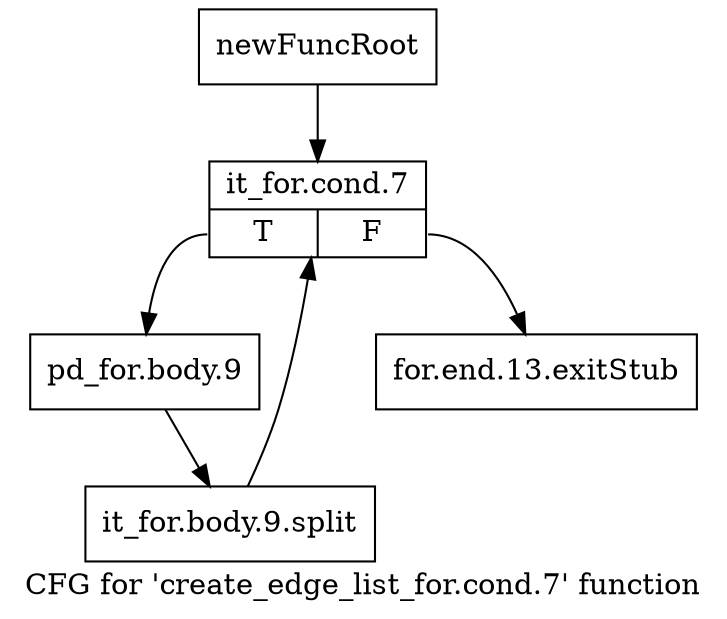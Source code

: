 digraph "CFG for 'create_edge_list_for.cond.7' function" {
	label="CFG for 'create_edge_list_for.cond.7' function";

	Node0x7ae9a90 [shape=record,label="{newFuncRoot}"];
	Node0x7ae9a90 -> Node0x7ae9f00;
	Node0x7ae9eb0 [shape=record,label="{for.end.13.exitStub}"];
	Node0x7ae9f00 [shape=record,label="{it_for.cond.7|{<s0>T|<s1>F}}"];
	Node0x7ae9f00:s0 -> Node0x7ae9f50;
	Node0x7ae9f00:s1 -> Node0x7ae9eb0;
	Node0x7ae9f50 [shape=record,label="{pd_for.body.9}"];
	Node0x7ae9f50 -> Node0xf133c80;
	Node0xf133c80 [shape=record,label="{it_for.body.9.split}"];
	Node0xf133c80 -> Node0x7ae9f00;
}
